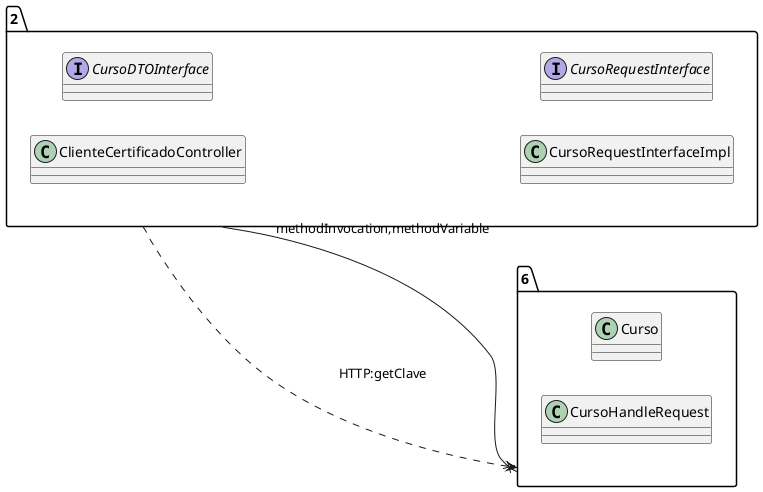 @startuml 
allow_mixing
left to right direction
package "2"{
class ClienteCertificadoController
interface CursoDTOInterface
class CursoRequestInterfaceImpl
interface CursoRequestInterface

}
package "6"{
class Curso
class CursoHandleRequest

}
"2" --x "6":methodInvocation,methodVariable
"2" ..> "6":HTTP:getClave
@enduml